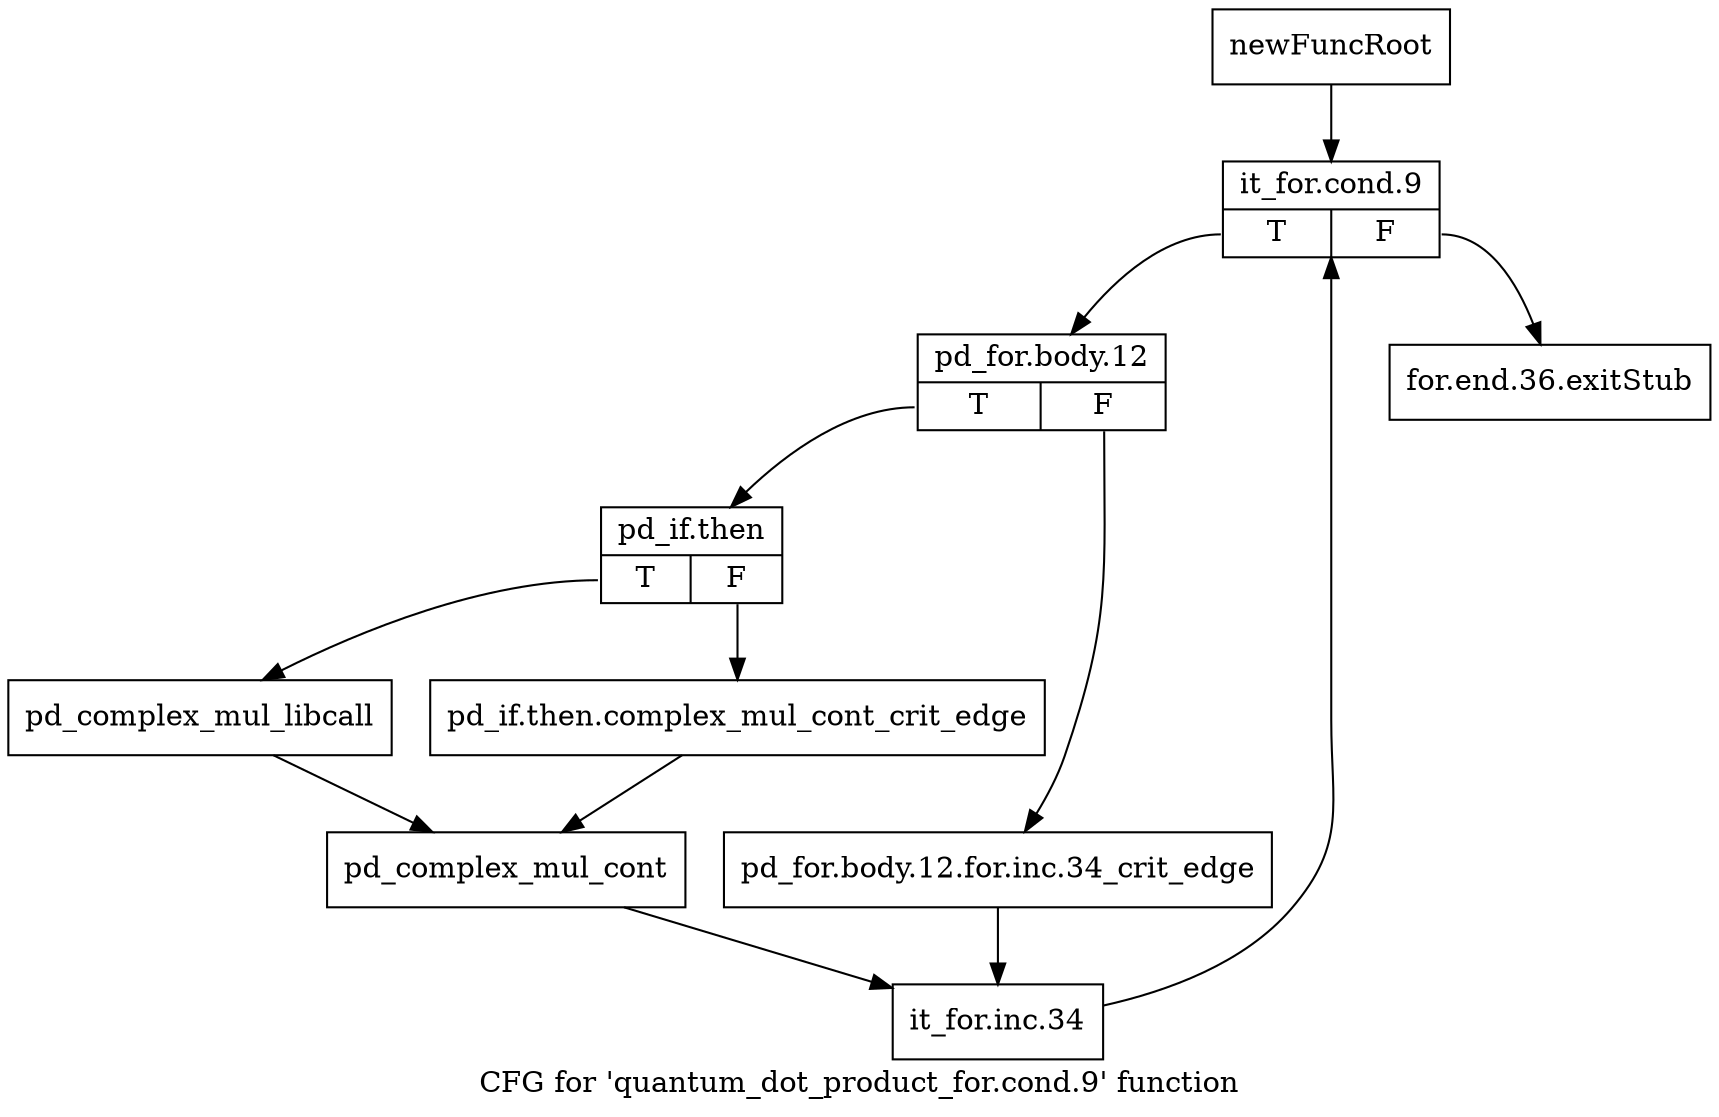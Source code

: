 digraph "CFG for 'quantum_dot_product_for.cond.9' function" {
	label="CFG for 'quantum_dot_product_for.cond.9' function";

	Node0x16f6e50 [shape=record,label="{newFuncRoot}"];
	Node0x16f6e50 -> Node0x16f6ef0;
	Node0x16f6ea0 [shape=record,label="{for.end.36.exitStub}"];
	Node0x16f6ef0 [shape=record,label="{it_for.cond.9|{<s0>T|<s1>F}}"];
	Node0x16f6ef0:s0 -> Node0x16f7730;
	Node0x16f6ef0:s1 -> Node0x16f6ea0;
	Node0x16f7730 [shape=record,label="{pd_for.body.12|{<s0>T|<s1>F}}"];
	Node0x16f7730:s0 -> Node0x16f77d0;
	Node0x16f7730:s1 -> Node0x16f7780;
	Node0x16f7780 [shape=record,label="{pd_for.body.12.for.inc.34_crit_edge}"];
	Node0x16f7780 -> Node0x16f7910;
	Node0x16f77d0 [shape=record,label="{pd_if.then|{<s0>T|<s1>F}}"];
	Node0x16f77d0:s0 -> Node0x16f7870;
	Node0x16f77d0:s1 -> Node0x16f7820;
	Node0x16f7820 [shape=record,label="{pd_if.then.complex_mul_cont_crit_edge}"];
	Node0x16f7820 -> Node0x16f78c0;
	Node0x16f7870 [shape=record,label="{pd_complex_mul_libcall}"];
	Node0x16f7870 -> Node0x16f78c0;
	Node0x16f78c0 [shape=record,label="{pd_complex_mul_cont}"];
	Node0x16f78c0 -> Node0x16f7910;
	Node0x16f7910 [shape=record,label="{it_for.inc.34}"];
	Node0x16f7910 -> Node0x16f6ef0;
}
